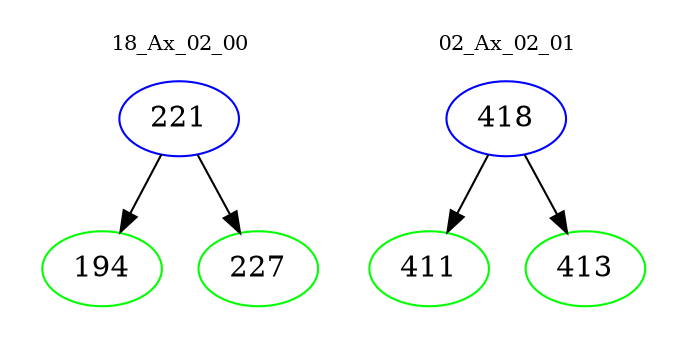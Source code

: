 digraph{
subgraph cluster_0 {
color = white
label = "18_Ax_02_00";
fontsize=10;
T0_221 [label="221", color="blue"]
T0_221 -> T0_194 [color="black"]
T0_194 [label="194", color="green"]
T0_221 -> T0_227 [color="black"]
T0_227 [label="227", color="green"]
}
subgraph cluster_1 {
color = white
label = "02_Ax_02_01";
fontsize=10;
T1_418 [label="418", color="blue"]
T1_418 -> T1_411 [color="black"]
T1_411 [label="411", color="green"]
T1_418 -> T1_413 [color="black"]
T1_413 [label="413", color="green"]
}
}
